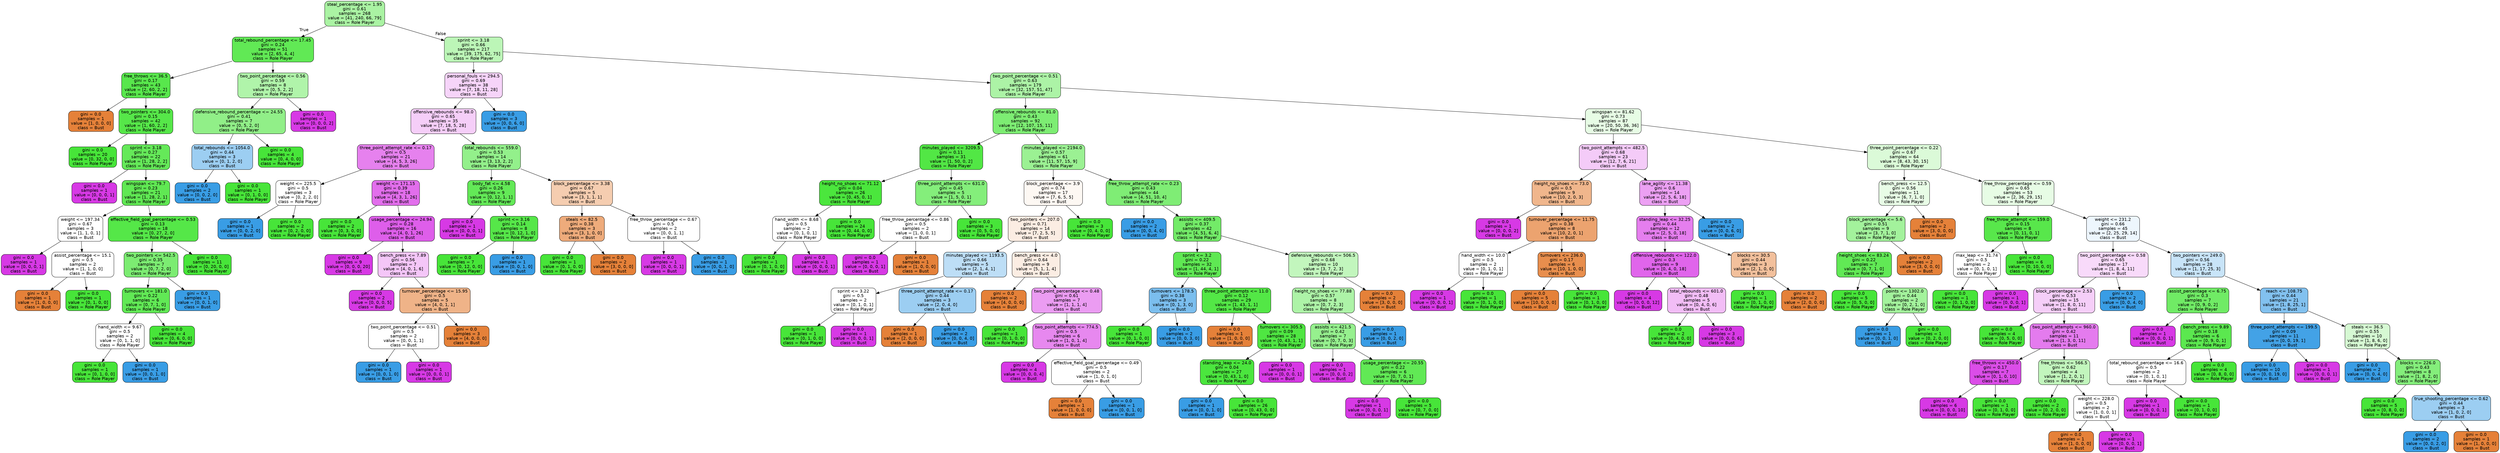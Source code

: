 digraph Tree {
node [shape=box, style="filled, rounded", color="black", fontname=helvetica] ;
edge [fontname=helvetica] ;
0 [label="steal_percentage <= 1.95\ngini = 0.61\nsamples = 268\nvalue = [41, 240, 66, 79]\nclass = Role Player", fillcolor="#aaf3a3"] ;
1 [label="total_rebound_percentage <= 17.45\ngini = 0.24\nsamples = 51\nvalue = [2, 65, 4, 4]\nclass = Role Player", fillcolor="#61e955"] ;
0 -> 1 [labeldistance=2.5, labelangle=45, headlabel="True"] ;
2 [label="free_throws <= 36.5\ngini = 0.17\nsamples = 43\nvalue = [2, 60, 2, 2]\nclass = Role Player", fillcolor="#58e74c"] ;
1 -> 2 ;
3 [label="gini = 0.0\nsamples = 1\nvalue = [1, 0, 0, 0]\nclass = Bust", fillcolor="#e58139"] ;
2 -> 3 ;
4 [label="two_pointers <= 304.0\ngini = 0.15\nsamples = 42\nvalue = [1, 60, 2, 2]\nclass = Role Player", fillcolor="#56e749"] ;
2 -> 4 ;
5 [label="gini = 0.0\nsamples = 20\nvalue = [0, 32, 0, 0]\nclass = Role Player", fillcolor="#47e539"] ;
4 -> 5 ;
6 [label="sprint <= 3.18\ngini = 0.27\nsamples = 22\nvalue = [1, 28, 2, 2]\nclass = Role Player", fillcolor="#65e959"] ;
4 -> 6 ;
7 [label="gini = 0.0\nsamples = 1\nvalue = [0, 0, 0, 1]\nclass = Bust", fillcolor="#d739e5"] ;
6 -> 7 ;
8 [label="wingspan <= 79.7\ngini = 0.23\nsamples = 21\nvalue = [1, 28, 2, 1]\nclass = Role Player", fillcolor="#60e853"] ;
6 -> 8 ;
9 [label="weight <= 197.34\ngini = 0.67\nsamples = 3\nvalue = [1, 1, 0, 1]\nclass = Bust", fillcolor="#ffffff"] ;
8 -> 9 ;
10 [label="gini = 0.0\nsamples = 1\nvalue = [0, 0, 0, 1]\nclass = Bust", fillcolor="#d739e5"] ;
9 -> 10 ;
11 [label="assist_percentage <= 15.1\ngini = 0.5\nsamples = 2\nvalue = [1, 1, 0, 0]\nclass = Bust", fillcolor="#ffffff"] ;
9 -> 11 ;
12 [label="gini = 0.0\nsamples = 1\nvalue = [1, 0, 0, 0]\nclass = Bust", fillcolor="#e58139"] ;
11 -> 12 ;
13 [label="gini = 0.0\nsamples = 1\nvalue = [0, 1, 0, 0]\nclass = Role Player", fillcolor="#47e539"] ;
11 -> 13 ;
14 [label="effective_field_goal_percentage <= 0.53\ngini = 0.13\nsamples = 18\nvalue = [0, 27, 2, 0]\nclass = Role Player", fillcolor="#55e748"] ;
8 -> 14 ;
15 [label="two_pointers <= 542.5\ngini = 0.35\nsamples = 7\nvalue = [0, 7, 2, 0]\nclass = Role Player", fillcolor="#7cec72"] ;
14 -> 15 ;
16 [label="turnovers <= 181.0\ngini = 0.22\nsamples = 6\nvalue = [0, 7, 1, 0]\nclass = Role Player", fillcolor="#61e955"] ;
15 -> 16 ;
17 [label="hand_width <= 9.67\ngini = 0.5\nsamples = 2\nvalue = [0, 1, 1, 0]\nclass = Role Player", fillcolor="#ffffff"] ;
16 -> 17 ;
18 [label="gini = 0.0\nsamples = 1\nvalue = [0, 1, 0, 0]\nclass = Role Player", fillcolor="#47e539"] ;
17 -> 18 ;
19 [label="gini = 0.0\nsamples = 1\nvalue = [0, 0, 1, 0]\nclass = Bust", fillcolor="#399de5"] ;
17 -> 19 ;
20 [label="gini = 0.0\nsamples = 4\nvalue = [0, 6, 0, 0]\nclass = Role Player", fillcolor="#47e539"] ;
16 -> 20 ;
21 [label="gini = 0.0\nsamples = 1\nvalue = [0, 0, 1, 0]\nclass = Bust", fillcolor="#399de5"] ;
15 -> 21 ;
22 [label="gini = 0.0\nsamples = 11\nvalue = [0, 20, 0, 0]\nclass = Role Player", fillcolor="#47e539"] ;
14 -> 22 ;
23 [label="two_point_percentage <= 0.56\ngini = 0.59\nsamples = 8\nvalue = [0, 5, 2, 2]\nclass = Role Player", fillcolor="#b0f4aa"] ;
1 -> 23 ;
24 [label="defensive_rebound_percentage <= 24.55\ngini = 0.41\nsamples = 7\nvalue = [0, 5, 2, 0]\nclass = Role Player", fillcolor="#91ef88"] ;
23 -> 24 ;
25 [label="total_rebounds <= 1054.0\ngini = 0.44\nsamples = 3\nvalue = [0, 1, 2, 0]\nclass = Bust", fillcolor="#9ccef2"] ;
24 -> 25 ;
26 [label="gini = 0.0\nsamples = 2\nvalue = [0, 0, 2, 0]\nclass = Bust", fillcolor="#399de5"] ;
25 -> 26 ;
27 [label="gini = 0.0\nsamples = 1\nvalue = [0, 1, 0, 0]\nclass = Role Player", fillcolor="#47e539"] ;
25 -> 27 ;
28 [label="gini = 0.0\nsamples = 4\nvalue = [0, 4, 0, 0]\nclass = Role Player", fillcolor="#47e539"] ;
24 -> 28 ;
29 [label="gini = 0.0\nsamples = 1\nvalue = [0, 0, 0, 2]\nclass = Bust", fillcolor="#d739e5"] ;
23 -> 29 ;
30 [label="sprint <= 3.18\ngini = 0.66\nsamples = 217\nvalue = [39, 175, 62, 75]\nclass = Role Player", fillcolor="#bcf6b7"] ;
0 -> 30 [labeldistance=2.5, labelangle=-45, headlabel="False"] ;
31 [label="personal_fouls <= 294.5\ngini = 0.69\nsamples = 38\nvalue = [7, 18, 11, 28]\nclass = Bust", fillcolor="#f6d4f9"] ;
30 -> 31 ;
32 [label="offensive_rebounds <= 98.0\ngini = 0.65\nsamples = 35\nvalue = [7, 18, 5, 28]\nclass = Bust", fillcolor="#f5cef8"] ;
31 -> 32 ;
33 [label="three_point_attempt_rate <= 0.17\ngini = 0.5\nsamples = 21\nvalue = [4, 5, 3, 26]\nclass = Bust", fillcolor="#e681ee"] ;
32 -> 33 ;
34 [label="weight <= 225.5\ngini = 0.5\nsamples = 3\nvalue = [0, 2, 2, 0]\nclass = Role Player", fillcolor="#ffffff"] ;
33 -> 34 ;
35 [label="gini = 0.0\nsamples = 1\nvalue = [0, 0, 2, 0]\nclass = Bust", fillcolor="#399de5"] ;
34 -> 35 ;
36 [label="gini = 0.0\nsamples = 2\nvalue = [0, 2, 0, 0]\nclass = Role Player", fillcolor="#47e539"] ;
34 -> 36 ;
37 [label="weight <= 171.15\ngini = 0.39\nsamples = 18\nvalue = [4, 3, 1, 26]\nclass = Bust", fillcolor="#e26eec"] ;
33 -> 37 ;
38 [label="gini = 0.0\nsamples = 2\nvalue = [0, 3, 0, 0]\nclass = Role Player", fillcolor="#47e539"] ;
37 -> 38 ;
39 [label="usage_percentage <= 24.94\ngini = 0.28\nsamples = 16\nvalue = [4, 0, 1, 26]\nclass = Bust", fillcolor="#de5eea"] ;
37 -> 39 ;
40 [label="gini = 0.0\nsamples = 9\nvalue = [0, 0, 0, 20]\nclass = Bust", fillcolor="#d739e5"] ;
39 -> 40 ;
41 [label="bench_press <= 7.89\ngini = 0.56\nsamples = 7\nvalue = [4, 0, 1, 6]\nclass = Bust", fillcolor="#f4c6f8"] ;
39 -> 41 ;
42 [label="gini = 0.0\nsamples = 2\nvalue = [0, 0, 0, 5]\nclass = Bust", fillcolor="#d739e5"] ;
41 -> 42 ;
43 [label="turnover_percentage <= 15.95\ngini = 0.5\nsamples = 5\nvalue = [4, 0, 1, 1]\nclass = Bust", fillcolor="#efb388"] ;
41 -> 43 ;
44 [label="two_point_percentage <= 0.51\ngini = 0.5\nsamples = 2\nvalue = [0, 0, 1, 1]\nclass = Bust", fillcolor="#ffffff"] ;
43 -> 44 ;
45 [label="gini = 0.0\nsamples = 1\nvalue = [0, 0, 1, 0]\nclass = Bust", fillcolor="#399de5"] ;
44 -> 45 ;
46 [label="gini = 0.0\nsamples = 1\nvalue = [0, 0, 0, 1]\nclass = Bust", fillcolor="#d739e5"] ;
44 -> 46 ;
47 [label="gini = 0.0\nsamples = 3\nvalue = [4, 0, 0, 0]\nclass = Bust", fillcolor="#e58139"] ;
43 -> 47 ;
48 [label="total_rebounds <= 559.0\ngini = 0.53\nsamples = 14\nvalue = [3, 13, 2, 2]\nclass = Role Player", fillcolor="#93f08b"] ;
32 -> 48 ;
49 [label="body_fat <= 4.58\ngini = 0.26\nsamples = 9\nvalue = [0, 12, 1, 1]\nclass = Role Player", fillcolor="#63e957"] ;
48 -> 49 ;
50 [label="gini = 0.0\nsamples = 1\nvalue = [0, 0, 0, 1]\nclass = Bust", fillcolor="#d739e5"] ;
49 -> 50 ;
51 [label="sprint <= 3.16\ngini = 0.14\nsamples = 8\nvalue = [0, 12, 1, 0]\nclass = Role Player", fillcolor="#56e749"] ;
49 -> 51 ;
52 [label="gini = 0.0\nsamples = 7\nvalue = [0, 12, 0, 0]\nclass = Role Player", fillcolor="#47e539"] ;
51 -> 52 ;
53 [label="gini = 0.0\nsamples = 1\nvalue = [0, 0, 1, 0]\nclass = Bust", fillcolor="#399de5"] ;
51 -> 53 ;
54 [label="block_percentage <= 3.38\ngini = 0.67\nsamples = 5\nvalue = [3, 1, 1, 1]\nclass = Bust", fillcolor="#f5cdb0"] ;
48 -> 54 ;
55 [label="steals <= 82.5\ngini = 0.38\nsamples = 3\nvalue = [3, 1, 0, 0]\nclass = Bust", fillcolor="#eeab7b"] ;
54 -> 55 ;
56 [label="gini = 0.0\nsamples = 1\nvalue = [0, 1, 0, 0]\nclass = Role Player", fillcolor="#47e539"] ;
55 -> 56 ;
57 [label="gini = 0.0\nsamples = 2\nvalue = [3, 0, 0, 0]\nclass = Bust", fillcolor="#e58139"] ;
55 -> 57 ;
58 [label="free_throw_percentage <= 0.67\ngini = 0.5\nsamples = 2\nvalue = [0, 0, 1, 1]\nclass = Bust", fillcolor="#ffffff"] ;
54 -> 58 ;
59 [label="gini = 0.0\nsamples = 1\nvalue = [0, 0, 0, 1]\nclass = Bust", fillcolor="#d739e5"] ;
58 -> 59 ;
60 [label="gini = 0.0\nsamples = 1\nvalue = [0, 0, 1, 0]\nclass = Bust", fillcolor="#399de5"] ;
58 -> 60 ;
61 [label="gini = 0.0\nsamples = 3\nvalue = [0, 0, 6, 0]\nclass = Bust", fillcolor="#399de5"] ;
31 -> 61 ;
62 [label="two_point_percentage <= 0.51\ngini = 0.63\nsamples = 179\nvalue = [32, 157, 51, 47]\nclass = Role Player", fillcolor="#acf3a6"] ;
30 -> 62 ;
63 [label="offensive_rebounds <= 81.0\ngini = 0.43\nsamples = 92\nvalue = [12, 107, 15, 11]\nclass = Role Player", fillcolor="#7ded73"] ;
62 -> 63 ;
64 [label="minutes_played <= 3209.5\ngini = 0.11\nsamples = 31\nvalue = [1, 50, 0, 2]\nclass = Role Player", fillcolor="#52e745"] ;
63 -> 64 ;
65 [label="height_no_shoes <= 71.12\ngini = 0.04\nsamples = 26\nvalue = [0, 45, 0, 1]\nclass = Role Player", fillcolor="#4be63d"] ;
64 -> 65 ;
66 [label="hand_width <= 8.68\ngini = 0.5\nsamples = 2\nvalue = [0, 1, 0, 1]\nclass = Role Player", fillcolor="#ffffff"] ;
65 -> 66 ;
67 [label="gini = 0.0\nsamples = 1\nvalue = [0, 1, 0, 0]\nclass = Role Player", fillcolor="#47e539"] ;
66 -> 67 ;
68 [label="gini = 0.0\nsamples = 1\nvalue = [0, 0, 0, 1]\nclass = Bust", fillcolor="#d739e5"] ;
66 -> 68 ;
69 [label="gini = 0.0\nsamples = 24\nvalue = [0, 44, 0, 0]\nclass = Role Player", fillcolor="#47e539"] ;
65 -> 69 ;
70 [label="three_point_attempts <= 631.0\ngini = 0.45\nsamples = 5\nvalue = [1, 5, 0, 1]\nclass = Role Player", fillcolor="#84ee7b"] ;
64 -> 70 ;
71 [label="free_throw_percentage <= 0.86\ngini = 0.5\nsamples = 2\nvalue = [1, 0, 0, 1]\nclass = Bust", fillcolor="#ffffff"] ;
70 -> 71 ;
72 [label="gini = 0.0\nsamples = 1\nvalue = [0, 0, 0, 1]\nclass = Bust", fillcolor="#d739e5"] ;
71 -> 72 ;
73 [label="gini = 0.0\nsamples = 1\nvalue = [1, 0, 0, 0]\nclass = Bust", fillcolor="#e58139"] ;
71 -> 73 ;
74 [label="gini = 0.0\nsamples = 3\nvalue = [0, 5, 0, 0]\nclass = Role Player", fillcolor="#47e539"] ;
70 -> 74 ;
75 [label="minutes_played <= 2194.0\ngini = 0.57\nsamples = 61\nvalue = [11, 57, 15, 9]\nclass = Role Player", fillcolor="#9bf193"] ;
63 -> 75 ;
76 [label="block_percentage <= 3.9\ngini = 0.74\nsamples = 17\nvalue = [7, 6, 5, 5]\nclass = Bust", fillcolor="#fdf8f3"] ;
75 -> 76 ;
77 [label="two_pointers <= 207.0\ngini = 0.71\nsamples = 14\nvalue = [7, 2, 5, 5]\nclass = Bust", fillcolor="#fbede3"] ;
76 -> 77 ;
78 [label="minutes_played <= 1193.5\ngini = 0.66\nsamples = 5\nvalue = [2, 1, 4, 1]\nclass = Bust", fillcolor="#bddef6"] ;
77 -> 78 ;
79 [label="sprint <= 3.22\ngini = 0.5\nsamples = 2\nvalue = [0, 1, 0, 1]\nclass = Role Player", fillcolor="#ffffff"] ;
78 -> 79 ;
80 [label="gini = 0.0\nsamples = 1\nvalue = [0, 1, 0, 0]\nclass = Role Player", fillcolor="#47e539"] ;
79 -> 80 ;
81 [label="gini = 0.0\nsamples = 1\nvalue = [0, 0, 0, 1]\nclass = Bust", fillcolor="#d739e5"] ;
79 -> 81 ;
82 [label="three_point_attempt_rate <= 0.17\ngini = 0.44\nsamples = 3\nvalue = [2, 0, 4, 0]\nclass = Bust", fillcolor="#9ccef2"] ;
78 -> 82 ;
83 [label="gini = 0.0\nsamples = 1\nvalue = [2, 0, 0, 0]\nclass = Bust", fillcolor="#e58139"] ;
82 -> 83 ;
84 [label="gini = 0.0\nsamples = 2\nvalue = [0, 0, 4, 0]\nclass = Bust", fillcolor="#399de5"] ;
82 -> 84 ;
85 [label="bench_press <= 4.0\ngini = 0.64\nsamples = 9\nvalue = [5, 1, 1, 4]\nclass = Bust", fillcolor="#fbede3"] ;
77 -> 85 ;
86 [label="gini = 0.0\nsamples = 2\nvalue = [4, 0, 0, 0]\nclass = Bust", fillcolor="#e58139"] ;
85 -> 86 ;
87 [label="two_point_percentage <= 0.48\ngini = 0.61\nsamples = 7\nvalue = [1, 1, 1, 4]\nclass = Bust", fillcolor="#eb9cf2"] ;
85 -> 87 ;
88 [label="gini = 0.0\nsamples = 1\nvalue = [0, 1, 0, 0]\nclass = Role Player", fillcolor="#47e539"] ;
87 -> 88 ;
89 [label="two_point_attempts <= 774.5\ngini = 0.5\nsamples = 6\nvalue = [1, 0, 1, 4]\nclass = Bust", fillcolor="#e788ef"] ;
87 -> 89 ;
90 [label="gini = 0.0\nsamples = 4\nvalue = [0, 0, 0, 4]\nclass = Bust", fillcolor="#d739e5"] ;
89 -> 90 ;
91 [label="effective_field_goal_percentage <= 0.49\ngini = 0.5\nsamples = 2\nvalue = [1, 0, 1, 0]\nclass = Bust", fillcolor="#ffffff"] ;
89 -> 91 ;
92 [label="gini = 0.0\nsamples = 1\nvalue = [1, 0, 0, 0]\nclass = Bust", fillcolor="#e58139"] ;
91 -> 92 ;
93 [label="gini = 0.0\nsamples = 1\nvalue = [0, 0, 1, 0]\nclass = Bust", fillcolor="#399de5"] ;
91 -> 93 ;
94 [label="gini = 0.0\nsamples = 3\nvalue = [0, 4, 0, 0]\nclass = Role Player", fillcolor="#47e539"] ;
76 -> 94 ;
95 [label="free_throw_attempt_rate <= 0.23\ngini = 0.43\nsamples = 44\nvalue = [4, 51, 10, 4]\nclass = Role Player", fillcolor="#7fed75"] ;
75 -> 95 ;
96 [label="gini = 0.0\nsamples = 2\nvalue = [0, 0, 4, 0]\nclass = Bust", fillcolor="#399de5"] ;
95 -> 96 ;
97 [label="assists <= 409.5\ngini = 0.37\nsamples = 42\nvalue = [4, 51, 6, 4]\nclass = Role Player", fillcolor="#73eb68"] ;
95 -> 97 ;
98 [label="sprint <= 3.2\ngini = 0.22\nsamples = 32\nvalue = [1, 44, 4, 1]\nclass = Role Player", fillcolor="#5fe853"] ;
97 -> 98 ;
99 [label="turnovers <= 178.5\ngini = 0.38\nsamples = 3\nvalue = [0, 1, 3, 0]\nclass = Bust", fillcolor="#7bbeee"] ;
98 -> 99 ;
100 [label="gini = 0.0\nsamples = 1\nvalue = [0, 1, 0, 0]\nclass = Role Player", fillcolor="#47e539"] ;
99 -> 100 ;
101 [label="gini = 0.0\nsamples = 2\nvalue = [0, 0, 3, 0]\nclass = Bust", fillcolor="#399de5"] ;
99 -> 101 ;
102 [label="three_point_attempts <= 11.0\ngini = 0.12\nsamples = 29\nvalue = [1, 43, 1, 1]\nclass = Role Player", fillcolor="#53e746"] ;
98 -> 102 ;
103 [label="gini = 0.0\nsamples = 1\nvalue = [1, 0, 0, 0]\nclass = Bust", fillcolor="#e58139"] ;
102 -> 103 ;
104 [label="turnovers <= 305.5\ngini = 0.09\nsamples = 28\nvalue = [0, 43, 1, 1]\nclass = Role Player", fillcolor="#4fe642"] ;
102 -> 104 ;
105 [label="standing_leap <= 24.0\ngini = 0.04\nsamples = 27\nvalue = [0, 43, 1, 0]\nclass = Role Player", fillcolor="#4be63e"] ;
104 -> 105 ;
106 [label="gini = 0.0\nsamples = 1\nvalue = [0, 0, 1, 0]\nclass = Bust", fillcolor="#399de5"] ;
105 -> 106 ;
107 [label="gini = 0.0\nsamples = 26\nvalue = [0, 43, 0, 0]\nclass = Role Player", fillcolor="#47e539"] ;
105 -> 107 ;
108 [label="gini = 0.0\nsamples = 1\nvalue = [0, 0, 0, 1]\nclass = Bust", fillcolor="#d739e5"] ;
104 -> 108 ;
109 [label="defensive_rebounds <= 506.5\ngini = 0.68\nsamples = 10\nvalue = [3, 7, 2, 3]\nclass = Role Player", fillcolor="#c2f6bd"] ;
97 -> 109 ;
110 [label="height_no_shoes <= 77.88\ngini = 0.57\nsamples = 8\nvalue = [0, 7, 2, 3]\nclass = Role Player", fillcolor="#adf3a7"] ;
109 -> 110 ;
111 [label="assists <= 421.5\ngini = 0.42\nsamples = 7\nvalue = [0, 7, 0, 3]\nclass = Role Player", fillcolor="#96f08e"] ;
110 -> 111 ;
112 [label="gini = 0.0\nsamples = 1\nvalue = [0, 0, 0, 2]\nclass = Bust", fillcolor="#d739e5"] ;
111 -> 112 ;
113 [label="usage_percentage <= 20.55\ngini = 0.22\nsamples = 6\nvalue = [0, 7, 0, 1]\nclass = Role Player", fillcolor="#61e955"] ;
111 -> 113 ;
114 [label="gini = 0.0\nsamples = 1\nvalue = [0, 0, 0, 1]\nclass = Bust", fillcolor="#d739e5"] ;
113 -> 114 ;
115 [label="gini = 0.0\nsamples = 5\nvalue = [0, 7, 0, 0]\nclass = Role Player", fillcolor="#47e539"] ;
113 -> 115 ;
116 [label="gini = 0.0\nsamples = 1\nvalue = [0, 0, 2, 0]\nclass = Bust", fillcolor="#399de5"] ;
110 -> 116 ;
117 [label="gini = 0.0\nsamples = 2\nvalue = [3, 0, 0, 0]\nclass = Bust", fillcolor="#e58139"] ;
109 -> 117 ;
118 [label="wingspan <= 81.62\ngini = 0.73\nsamples = 87\nvalue = [20, 50, 36, 36]\nclass = Role Player", fillcolor="#e7fce5"] ;
62 -> 118 ;
119 [label="two_point_attempts <= 482.5\ngini = 0.68\nsamples = 23\nvalue = [12, 7, 6, 21]\nclass = Bust", fillcolor="#f4cbf8"] ;
118 -> 119 ;
120 [label="height_no_shoes <= 73.0\ngini = 0.5\nsamples = 9\nvalue = [10, 2, 0, 3]\nclass = Bust", fillcolor="#f0b68c"] ;
119 -> 120 ;
121 [label="gini = 0.0\nsamples = 1\nvalue = [0, 0, 0, 2]\nclass = Bust", fillcolor="#d739e5"] ;
120 -> 121 ;
122 [label="turnover_percentage <= 11.75\ngini = 0.38\nsamples = 8\nvalue = [10, 2, 0, 1]\nclass = Bust", fillcolor="#eca36f"] ;
120 -> 122 ;
123 [label="hand_width <= 10.0\ngini = 0.5\nsamples = 2\nvalue = [0, 1, 0, 1]\nclass = Role Player", fillcolor="#ffffff"] ;
122 -> 123 ;
124 [label="gini = 0.0\nsamples = 1\nvalue = [0, 0, 0, 1]\nclass = Bust", fillcolor="#d739e5"] ;
123 -> 124 ;
125 [label="gini = 0.0\nsamples = 1\nvalue = [0, 1, 0, 0]\nclass = Role Player", fillcolor="#47e539"] ;
123 -> 125 ;
126 [label="turnovers <= 236.0\ngini = 0.17\nsamples = 6\nvalue = [10, 1, 0, 0]\nclass = Bust", fillcolor="#e88e4d"] ;
122 -> 126 ;
127 [label="gini = 0.0\nsamples = 5\nvalue = [10, 0, 0, 0]\nclass = Bust", fillcolor="#e58139"] ;
126 -> 127 ;
128 [label="gini = 0.0\nsamples = 1\nvalue = [0, 1, 0, 0]\nclass = Role Player", fillcolor="#47e539"] ;
126 -> 128 ;
129 [label="lane_agility <= 11.38\ngini = 0.6\nsamples = 14\nvalue = [2, 5, 6, 18]\nclass = Bust", fillcolor="#eca0f3"] ;
119 -> 129 ;
130 [label="standing_leap <= 32.25\ngini = 0.44\nsamples = 12\nvalue = [2, 5, 0, 18]\nclass = Bust", fillcolor="#e57eee"] ;
129 -> 130 ;
131 [label="offensive_rebounds <= 122.0\ngini = 0.3\nsamples = 9\nvalue = [0, 4, 0, 18]\nclass = Bust", fillcolor="#e065eb"] ;
130 -> 131 ;
132 [label="gini = 0.0\nsamples = 4\nvalue = [0, 0, 0, 12]\nclass = Bust", fillcolor="#d739e5"] ;
131 -> 132 ;
133 [label="total_rebounds <= 601.0\ngini = 0.48\nsamples = 5\nvalue = [0, 4, 0, 6]\nclass = Bust", fillcolor="#f2bdf6"] ;
131 -> 133 ;
134 [label="gini = 0.0\nsamples = 2\nvalue = [0, 4, 0, 0]\nclass = Role Player", fillcolor="#47e539"] ;
133 -> 134 ;
135 [label="gini = 0.0\nsamples = 3\nvalue = [0, 0, 0, 6]\nclass = Bust", fillcolor="#d739e5"] ;
133 -> 135 ;
136 [label="blocks <= 30.5\ngini = 0.44\nsamples = 3\nvalue = [2, 1, 0, 0]\nclass = Bust", fillcolor="#f2c09c"] ;
130 -> 136 ;
137 [label="gini = 0.0\nsamples = 1\nvalue = [0, 1, 0, 0]\nclass = Role Player", fillcolor="#47e539"] ;
136 -> 137 ;
138 [label="gini = 0.0\nsamples = 2\nvalue = [2, 0, 0, 0]\nclass = Bust", fillcolor="#e58139"] ;
136 -> 138 ;
139 [label="gini = 0.0\nsamples = 2\nvalue = [0, 0, 6, 0]\nclass = Bust", fillcolor="#399de5"] ;
129 -> 139 ;
140 [label="three_point_percentage <= 0.22\ngini = 0.67\nsamples = 64\nvalue = [8, 43, 30, 15]\nclass = Role Player", fillcolor="#dbfad8"] ;
118 -> 140 ;
141 [label="bench_press <= 12.5\ngini = 0.56\nsamples = 11\nvalue = [6, 7, 1, 0]\nclass = Role Player", fillcolor="#e8fce6"] ;
140 -> 141 ;
142 [label="block_percentage <= 5.6\ngini = 0.51\nsamples = 9\nvalue = [3, 7, 1, 0]\nclass = Role Player", fillcolor="#a3f29c"] ;
141 -> 142 ;
143 [label="height_shoes <= 83.24\ngini = 0.22\nsamples = 7\nvalue = [0, 7, 1, 0]\nclass = Role Player", fillcolor="#61e955"] ;
142 -> 143 ;
144 [label="gini = 0.0\nsamples = 5\nvalue = [0, 5, 0, 0]\nclass = Role Player", fillcolor="#47e539"] ;
143 -> 144 ;
145 [label="points <= 1302.0\ngini = 0.44\nsamples = 2\nvalue = [0, 2, 1, 0]\nclass = Role Player", fillcolor="#a3f29c"] ;
143 -> 145 ;
146 [label="gini = 0.0\nsamples = 1\nvalue = [0, 0, 1, 0]\nclass = Bust", fillcolor="#399de5"] ;
145 -> 146 ;
147 [label="gini = 0.0\nsamples = 1\nvalue = [0, 2, 0, 0]\nclass = Role Player", fillcolor="#47e539"] ;
145 -> 147 ;
148 [label="gini = 0.0\nsamples = 2\nvalue = [3, 0, 0, 0]\nclass = Bust", fillcolor="#e58139"] ;
142 -> 148 ;
149 [label="gini = 0.0\nsamples = 2\nvalue = [3, 0, 0, 0]\nclass = Bust", fillcolor="#e58139"] ;
141 -> 149 ;
150 [label="free_throw_percentage <= 0.59\ngini = 0.65\nsamples = 53\nvalue = [2, 36, 29, 15]\nclass = Role Player", fillcolor="#e7fce5"] ;
140 -> 150 ;
151 [label="free_throw_attempt <= 159.0\ngini = 0.15\nsamples = 8\nvalue = [0, 11, 0, 1]\nclass = Role Player", fillcolor="#58e74b"] ;
150 -> 151 ;
152 [label="max_leap <= 31.74\ngini = 0.5\nsamples = 2\nvalue = [0, 1, 0, 1]\nclass = Role Player", fillcolor="#ffffff"] ;
151 -> 152 ;
153 [label="gini = 0.0\nsamples = 1\nvalue = [0, 1, 0, 0]\nclass = Role Player", fillcolor="#47e539"] ;
152 -> 153 ;
154 [label="gini = 0.0\nsamples = 1\nvalue = [0, 0, 0, 1]\nclass = Bust", fillcolor="#d739e5"] ;
152 -> 154 ;
155 [label="gini = 0.0\nsamples = 6\nvalue = [0, 10, 0, 0]\nclass = Role Player", fillcolor="#47e539"] ;
151 -> 155 ;
156 [label="weight <= 231.2\ngini = 0.66\nsamples = 45\nvalue = [2, 25, 29, 14]\nclass = Bust", fillcolor="#edf6fd"] ;
150 -> 156 ;
157 [label="two_point_percentage <= 0.58\ngini = 0.65\nsamples = 17\nvalue = [1, 8, 4, 11]\nclass = Bust", fillcolor="#f8dafa"] ;
156 -> 157 ;
158 [label="block_percentage <= 2.53\ngini = 0.53\nsamples = 15\nvalue = [1, 8, 0, 11]\nclass = Bust", fillcolor="#f5cef8"] ;
157 -> 158 ;
159 [label="gini = 0.0\nsamples = 4\nvalue = [0, 5, 0, 0]\nclass = Role Player", fillcolor="#47e539"] ;
158 -> 159 ;
160 [label="two_point_attempts <= 960.0\ngini = 0.42\nsamples = 11\nvalue = [1, 3, 0, 11]\nclass = Bust", fillcolor="#e47bee"] ;
158 -> 160 ;
161 [label="free_throws <= 450.0\ngini = 0.17\nsamples = 7\nvalue = [0, 1, 0, 10]\nclass = Bust", fillcolor="#db4de8"] ;
160 -> 161 ;
162 [label="gini = 0.0\nsamples = 6\nvalue = [0, 0, 0, 10]\nclass = Bust", fillcolor="#d739e5"] ;
161 -> 162 ;
163 [label="gini = 0.0\nsamples = 1\nvalue = [0, 1, 0, 0]\nclass = Role Player", fillcolor="#47e539"] ;
161 -> 163 ;
164 [label="free_throws <= 566.5\ngini = 0.62\nsamples = 4\nvalue = [1, 2, 0, 1]\nclass = Role Player", fillcolor="#c2f6bd"] ;
160 -> 164 ;
165 [label="gini = 0.0\nsamples = 2\nvalue = [0, 2, 0, 0]\nclass = Role Player", fillcolor="#47e539"] ;
164 -> 165 ;
166 [label="weight <= 228.0\ngini = 0.5\nsamples = 2\nvalue = [1, 0, 0, 1]\nclass = Bust", fillcolor="#ffffff"] ;
164 -> 166 ;
167 [label="gini = 0.0\nsamples = 1\nvalue = [1, 0, 0, 0]\nclass = Bust", fillcolor="#e58139"] ;
166 -> 167 ;
168 [label="gini = 0.0\nsamples = 1\nvalue = [0, 0, 0, 1]\nclass = Bust", fillcolor="#d739e5"] ;
166 -> 168 ;
169 [label="gini = 0.0\nsamples = 2\nvalue = [0, 0, 4, 0]\nclass = Bust", fillcolor="#399de5"] ;
157 -> 169 ;
170 [label="two_pointers <= 249.0\ngini = 0.56\nsamples = 28\nvalue = [1, 17, 25, 3]\nclass = Bust", fillcolor="#c8e4f8"] ;
156 -> 170 ;
171 [label="assist_percentage <= 6.75\ngini = 0.3\nsamples = 7\nvalue = [0, 9, 0, 2]\nclass = Role Player", fillcolor="#70eb65"] ;
170 -> 171 ;
172 [label="gini = 0.0\nsamples = 1\nvalue = [0, 0, 0, 1]\nclass = Bust", fillcolor="#d739e5"] ;
171 -> 172 ;
173 [label="bench_press <= 9.89\ngini = 0.18\nsamples = 6\nvalue = [0, 9, 0, 1]\nclass = Role Player", fillcolor="#5be84f"] ;
171 -> 173 ;
174 [label="total_rebound_percentage <= 16.6\ngini = 0.5\nsamples = 2\nvalue = [0, 1, 0, 1]\nclass = Role Player", fillcolor="#ffffff"] ;
173 -> 174 ;
175 [label="gini = 0.0\nsamples = 1\nvalue = [0, 0, 0, 1]\nclass = Bust", fillcolor="#d739e5"] ;
174 -> 175 ;
176 [label="gini = 0.0\nsamples = 1\nvalue = [0, 1, 0, 0]\nclass = Role Player", fillcolor="#47e539"] ;
174 -> 176 ;
177 [label="gini = 0.0\nsamples = 4\nvalue = [0, 8, 0, 0]\nclass = Role Player", fillcolor="#47e539"] ;
173 -> 177 ;
178 [label="reach <= 108.75\ngini = 0.44\nsamples = 21\nvalue = [1, 8, 25, 1]\nclass = Bust", fillcolor="#82c1ef"] ;
170 -> 178 ;
179 [label="three_point_attempts <= 199.5\ngini = 0.09\nsamples = 11\nvalue = [0, 0, 19, 1]\nclass = Bust", fillcolor="#43a2e6"] ;
178 -> 179 ;
180 [label="gini = 0.0\nsamples = 10\nvalue = [0, 0, 19, 0]\nclass = Bust", fillcolor="#399de5"] ;
179 -> 180 ;
181 [label="gini = 0.0\nsamples = 1\nvalue = [0, 0, 0, 1]\nclass = Bust", fillcolor="#d739e5"] ;
179 -> 181 ;
182 [label="steals <= 36.5\ngini = 0.55\nsamples = 10\nvalue = [1, 8, 6, 0]\nclass = Role Player", fillcolor="#d6f9d3"] ;
178 -> 182 ;
183 [label="gini = 0.0\nsamples = 2\nvalue = [0, 0, 4, 0]\nclass = Bust", fillcolor="#399de5"] ;
182 -> 183 ;
184 [label="blocks <= 226.0\ngini = 0.43\nsamples = 8\nvalue = [1, 8, 2, 0]\nclass = Role Player", fillcolor="#84ee7b"] ;
182 -> 184 ;
185 [label="gini = 0.0\nsamples = 5\nvalue = [0, 8, 0, 0]\nclass = Role Player", fillcolor="#47e539"] ;
184 -> 185 ;
186 [label="true_shooting_percentage <= 0.62\ngini = 0.44\nsamples = 3\nvalue = [1, 0, 2, 0]\nclass = Bust", fillcolor="#9ccef2"] ;
184 -> 186 ;
187 [label="gini = 0.0\nsamples = 2\nvalue = [0, 0, 2, 0]\nclass = Bust", fillcolor="#399de5"] ;
186 -> 187 ;
188 [label="gini = 0.0\nsamples = 1\nvalue = [1, 0, 0, 0]\nclass = Bust", fillcolor="#e58139"] ;
186 -> 188 ;
}